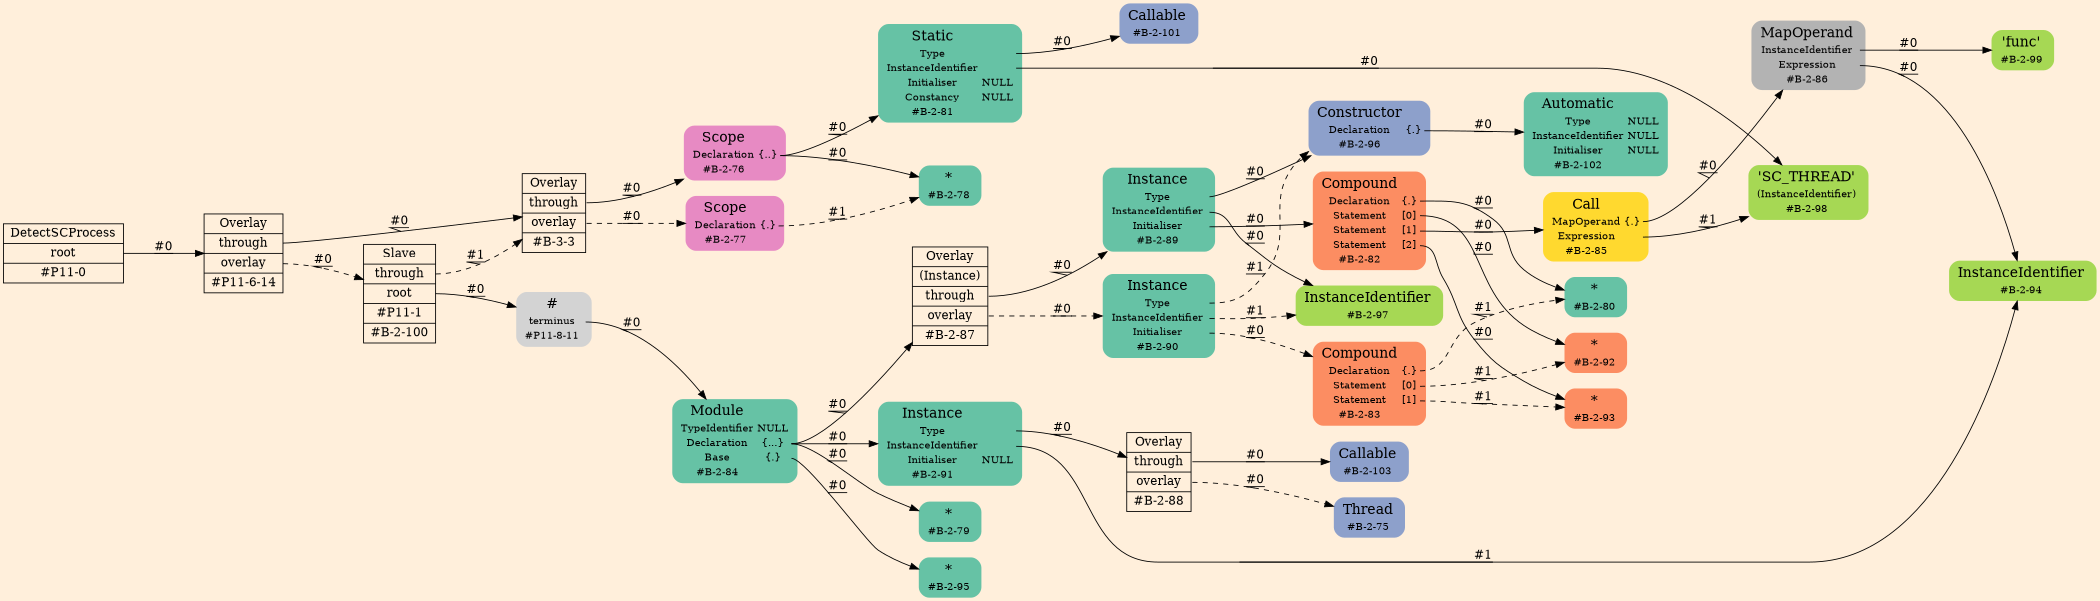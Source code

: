 digraph Inferno {
graph [
rankdir = "LR"
ranksep = 1.0
size = "14,20"
bgcolor = antiquewhite1
];
node [
];
"CR#P11-0" [
shape = "record"
fillcolor = "transparent"
label = "<fixed> DetectSCProcess | <port0> root | <port1> #P11-0"
style = "filled"
fontsize = "14"
fillcolor = antiquewhite1
];
"#P11-6-14" [
shape = "record"
label = "<fixed> Overlay | <port0> through | <port1> overlay | <port2> #P11-6-14"
style = "filled"
fontsize = "14"
fillcolor = antiquewhite1
];
"#B-3-3" [
shape = "record"
label = "<fixed> Overlay | <port0> through | <port1> overlay | <port2> #B-3-3"
style = "filled"
fontsize = "14"
fillcolor = antiquewhite1
];
"#B-2-76" [
shape = "plaintext"
fillcolor = "/set28/4"
label = <<TABLE BORDER="0" CELLBORDER="0" CELLSPACING="0">
 <TR>
  <TD><FONT POINT-SIZE="16.0">Scope</FONT></TD>
  <TD></TD>
 </TR>
 <TR>
  <TD>Declaration</TD>
  <TD PORT="port0">{..}</TD>
 </TR>
 <TR>
  <TD>#B-2-76</TD>
  <TD PORT="port1"></TD>
 </TR>
</TABLE>>
style = "rounded,filled"
fontsize = "12"
];
"#B-2-78" [
shape = "plaintext"
fillcolor = "/set28/1"
label = <<TABLE BORDER="0" CELLBORDER="0" CELLSPACING="0">
 <TR>
  <TD><FONT POINT-SIZE="16.0">*</FONT></TD>
  <TD></TD>
 </TR>
 <TR>
  <TD>#B-2-78</TD>
  <TD PORT="port0"></TD>
 </TR>
</TABLE>>
style = "rounded,filled"
fontsize = "12"
];
"#B-2-81" [
shape = "plaintext"
fillcolor = "/set28/1"
label = <<TABLE BORDER="0" CELLBORDER="0" CELLSPACING="0">
 <TR>
  <TD><FONT POINT-SIZE="16.0">Static</FONT></TD>
  <TD></TD>
 </TR>
 <TR>
  <TD>Type</TD>
  <TD PORT="port0"></TD>
 </TR>
 <TR>
  <TD>InstanceIdentifier</TD>
  <TD PORT="port1"></TD>
 </TR>
 <TR>
  <TD>Initialiser</TD>
  <TD PORT="port2">NULL</TD>
 </TR>
 <TR>
  <TD>Constancy</TD>
  <TD PORT="port3">NULL</TD>
 </TR>
 <TR>
  <TD>#B-2-81</TD>
  <TD PORT="port4"></TD>
 </TR>
</TABLE>>
style = "rounded,filled"
fontsize = "12"
];
"#B-2-101" [
shape = "plaintext"
fillcolor = "/set28/3"
label = <<TABLE BORDER="0" CELLBORDER="0" CELLSPACING="0">
 <TR>
  <TD><FONT POINT-SIZE="16.0">Callable</FONT></TD>
  <TD></TD>
 </TR>
 <TR>
  <TD>#B-2-101</TD>
  <TD PORT="port0"></TD>
 </TR>
</TABLE>>
style = "rounded,filled"
fontsize = "12"
];
"#B-2-98" [
shape = "plaintext"
fillcolor = "/set28/5"
label = <<TABLE BORDER="0" CELLBORDER="0" CELLSPACING="0">
 <TR>
  <TD><FONT POINT-SIZE="16.0">'SC_THREAD'</FONT></TD>
  <TD></TD>
 </TR>
 <TR>
  <TD>(InstanceIdentifier)</TD>
  <TD PORT="port0"></TD>
 </TR>
 <TR>
  <TD>#B-2-98</TD>
  <TD PORT="port1"></TD>
 </TR>
</TABLE>>
style = "rounded,filled"
fontsize = "12"
];
"#B-2-77" [
shape = "plaintext"
fillcolor = "/set28/4"
label = <<TABLE BORDER="0" CELLBORDER="0" CELLSPACING="0">
 <TR>
  <TD><FONT POINT-SIZE="16.0">Scope</FONT></TD>
  <TD></TD>
 </TR>
 <TR>
  <TD>Declaration</TD>
  <TD PORT="port0">{.}</TD>
 </TR>
 <TR>
  <TD>#B-2-77</TD>
  <TD PORT="port1"></TD>
 </TR>
</TABLE>>
style = "rounded,filled"
fontsize = "12"
];
"#B-2-100" [
shape = "record"
label = "<fixed> Slave | <port0> through | <port1> root | <port2> #P11-1 | <port3> #B-2-100"
style = "filled"
fontsize = "14"
fillcolor = antiquewhite1
];
"#P11-8-11" [
shape = "plaintext"
label = <<TABLE BORDER="0" CELLBORDER="0" CELLSPACING="0">
 <TR>
  <TD><FONT POINT-SIZE="16.0">#</FONT></TD>
  <TD></TD>
 </TR>
 <TR>
  <TD>terminus</TD>
  <TD PORT="port0"></TD>
 </TR>
 <TR>
  <TD>#P11-8-11</TD>
  <TD PORT="port1"></TD>
 </TR>
</TABLE>>
style = "rounded,filled"
fontsize = "12"
];
"#B-2-84" [
shape = "plaintext"
fillcolor = "/set28/1"
label = <<TABLE BORDER="0" CELLBORDER="0" CELLSPACING="0">
 <TR>
  <TD><FONT POINT-SIZE="16.0">Module</FONT></TD>
  <TD></TD>
 </TR>
 <TR>
  <TD>TypeIdentifier</TD>
  <TD PORT="port0">NULL</TD>
 </TR>
 <TR>
  <TD>Declaration</TD>
  <TD PORT="port1">{...}</TD>
 </TR>
 <TR>
  <TD>Base</TD>
  <TD PORT="port2">{.}</TD>
 </TR>
 <TR>
  <TD>#B-2-84</TD>
  <TD PORT="port3"></TD>
 </TR>
</TABLE>>
style = "rounded,filled"
fontsize = "12"
];
"#B-2-87" [
shape = "record"
fillcolor = "/set28/1"
label = "<fixed> Overlay | <port0> (Instance) | <port1> through | <port2> overlay | <port3> #B-2-87"
style = "filled"
fontsize = "14"
fillcolor = antiquewhite1
];
"#B-2-89" [
shape = "plaintext"
fillcolor = "/set28/1"
label = <<TABLE BORDER="0" CELLBORDER="0" CELLSPACING="0">
 <TR>
  <TD><FONT POINT-SIZE="16.0">Instance</FONT></TD>
  <TD></TD>
 </TR>
 <TR>
  <TD>Type</TD>
  <TD PORT="port0"></TD>
 </TR>
 <TR>
  <TD>InstanceIdentifier</TD>
  <TD PORT="port1"></TD>
 </TR>
 <TR>
  <TD>Initialiser</TD>
  <TD PORT="port2"></TD>
 </TR>
 <TR>
  <TD>#B-2-89</TD>
  <TD PORT="port3"></TD>
 </TR>
</TABLE>>
style = "rounded,filled"
fontsize = "12"
];
"#B-2-96" [
shape = "plaintext"
fillcolor = "/set28/3"
label = <<TABLE BORDER="0" CELLBORDER="0" CELLSPACING="0">
 <TR>
  <TD><FONT POINT-SIZE="16.0">Constructor</FONT></TD>
  <TD></TD>
 </TR>
 <TR>
  <TD>Declaration</TD>
  <TD PORT="port0">{.}</TD>
 </TR>
 <TR>
  <TD>#B-2-96</TD>
  <TD PORT="port1"></TD>
 </TR>
</TABLE>>
style = "rounded,filled"
fontsize = "12"
];
"#B-2-102" [
shape = "plaintext"
fillcolor = "/set28/1"
label = <<TABLE BORDER="0" CELLBORDER="0" CELLSPACING="0">
 <TR>
  <TD><FONT POINT-SIZE="16.0">Automatic</FONT></TD>
  <TD></TD>
 </TR>
 <TR>
  <TD>Type</TD>
  <TD PORT="port0">NULL</TD>
 </TR>
 <TR>
  <TD>InstanceIdentifier</TD>
  <TD PORT="port1">NULL</TD>
 </TR>
 <TR>
  <TD>Initialiser</TD>
  <TD PORT="port2">NULL</TD>
 </TR>
 <TR>
  <TD>#B-2-102</TD>
  <TD PORT="port3"></TD>
 </TR>
</TABLE>>
style = "rounded,filled"
fontsize = "12"
];
"#B-2-97" [
shape = "plaintext"
fillcolor = "/set28/5"
label = <<TABLE BORDER="0" CELLBORDER="0" CELLSPACING="0">
 <TR>
  <TD><FONT POINT-SIZE="16.0">InstanceIdentifier</FONT></TD>
  <TD></TD>
 </TR>
 <TR>
  <TD>#B-2-97</TD>
  <TD PORT="port0"></TD>
 </TR>
</TABLE>>
style = "rounded,filled"
fontsize = "12"
];
"#B-2-82" [
shape = "plaintext"
fillcolor = "/set28/2"
label = <<TABLE BORDER="0" CELLBORDER="0" CELLSPACING="0">
 <TR>
  <TD><FONT POINT-SIZE="16.0">Compound</FONT></TD>
  <TD></TD>
 </TR>
 <TR>
  <TD>Declaration</TD>
  <TD PORT="port0">{.}</TD>
 </TR>
 <TR>
  <TD>Statement</TD>
  <TD PORT="port1">[0]</TD>
 </TR>
 <TR>
  <TD>Statement</TD>
  <TD PORT="port2">[1]</TD>
 </TR>
 <TR>
  <TD>Statement</TD>
  <TD PORT="port3">[2]</TD>
 </TR>
 <TR>
  <TD>#B-2-82</TD>
  <TD PORT="port4"></TD>
 </TR>
</TABLE>>
style = "rounded,filled"
fontsize = "12"
];
"#B-2-80" [
shape = "plaintext"
fillcolor = "/set28/1"
label = <<TABLE BORDER="0" CELLBORDER="0" CELLSPACING="0">
 <TR>
  <TD><FONT POINT-SIZE="16.0">*</FONT></TD>
  <TD></TD>
 </TR>
 <TR>
  <TD>#B-2-80</TD>
  <TD PORT="port0"></TD>
 </TR>
</TABLE>>
style = "rounded,filled"
fontsize = "12"
];
"#B-2-92" [
shape = "plaintext"
fillcolor = "/set28/2"
label = <<TABLE BORDER="0" CELLBORDER="0" CELLSPACING="0">
 <TR>
  <TD><FONT POINT-SIZE="16.0">*</FONT></TD>
  <TD></TD>
 </TR>
 <TR>
  <TD>#B-2-92</TD>
  <TD PORT="port0"></TD>
 </TR>
</TABLE>>
style = "rounded,filled"
fontsize = "12"
];
"#B-2-85" [
shape = "plaintext"
fillcolor = "/set28/6"
label = <<TABLE BORDER="0" CELLBORDER="0" CELLSPACING="0">
 <TR>
  <TD><FONT POINT-SIZE="16.0">Call</FONT></TD>
  <TD></TD>
 </TR>
 <TR>
  <TD>MapOperand</TD>
  <TD PORT="port0">{.}</TD>
 </TR>
 <TR>
  <TD>Expression</TD>
  <TD PORT="port1"></TD>
 </TR>
 <TR>
  <TD>#B-2-85</TD>
  <TD PORT="port2"></TD>
 </TR>
</TABLE>>
style = "rounded,filled"
fontsize = "12"
];
"#B-2-86" [
shape = "plaintext"
fillcolor = "/set28/8"
label = <<TABLE BORDER="0" CELLBORDER="0" CELLSPACING="0">
 <TR>
  <TD><FONT POINT-SIZE="16.0">MapOperand</FONT></TD>
  <TD></TD>
 </TR>
 <TR>
  <TD>InstanceIdentifier</TD>
  <TD PORT="port0"></TD>
 </TR>
 <TR>
  <TD>Expression</TD>
  <TD PORT="port1"></TD>
 </TR>
 <TR>
  <TD>#B-2-86</TD>
  <TD PORT="port2"></TD>
 </TR>
</TABLE>>
style = "rounded,filled"
fontsize = "12"
];
"#B-2-99" [
shape = "plaintext"
fillcolor = "/set28/5"
label = <<TABLE BORDER="0" CELLBORDER="0" CELLSPACING="0">
 <TR>
  <TD><FONT POINT-SIZE="16.0">'func'</FONT></TD>
  <TD></TD>
 </TR>
 <TR>
  <TD>#B-2-99</TD>
  <TD PORT="port0"></TD>
 </TR>
</TABLE>>
style = "rounded,filled"
fontsize = "12"
];
"#B-2-94" [
shape = "plaintext"
fillcolor = "/set28/5"
label = <<TABLE BORDER="0" CELLBORDER="0" CELLSPACING="0">
 <TR>
  <TD><FONT POINT-SIZE="16.0">InstanceIdentifier</FONT></TD>
  <TD></TD>
 </TR>
 <TR>
  <TD>#B-2-94</TD>
  <TD PORT="port0"></TD>
 </TR>
</TABLE>>
style = "rounded,filled"
fontsize = "12"
];
"#B-2-93" [
shape = "plaintext"
fillcolor = "/set28/2"
label = <<TABLE BORDER="0" CELLBORDER="0" CELLSPACING="0">
 <TR>
  <TD><FONT POINT-SIZE="16.0">*</FONT></TD>
  <TD></TD>
 </TR>
 <TR>
  <TD>#B-2-93</TD>
  <TD PORT="port0"></TD>
 </TR>
</TABLE>>
style = "rounded,filled"
fontsize = "12"
];
"#B-2-90" [
shape = "plaintext"
fillcolor = "/set28/1"
label = <<TABLE BORDER="0" CELLBORDER="0" CELLSPACING="0">
 <TR>
  <TD><FONT POINT-SIZE="16.0">Instance</FONT></TD>
  <TD></TD>
 </TR>
 <TR>
  <TD>Type</TD>
  <TD PORT="port0"></TD>
 </TR>
 <TR>
  <TD>InstanceIdentifier</TD>
  <TD PORT="port1"></TD>
 </TR>
 <TR>
  <TD>Initialiser</TD>
  <TD PORT="port2"></TD>
 </TR>
 <TR>
  <TD>#B-2-90</TD>
  <TD PORT="port3"></TD>
 </TR>
</TABLE>>
style = "rounded,filled"
fontsize = "12"
];
"#B-2-83" [
shape = "plaintext"
fillcolor = "/set28/2"
label = <<TABLE BORDER="0" CELLBORDER="0" CELLSPACING="0">
 <TR>
  <TD><FONT POINT-SIZE="16.0">Compound</FONT></TD>
  <TD></TD>
 </TR>
 <TR>
  <TD>Declaration</TD>
  <TD PORT="port0">{.}</TD>
 </TR>
 <TR>
  <TD>Statement</TD>
  <TD PORT="port1">[0]</TD>
 </TR>
 <TR>
  <TD>Statement</TD>
  <TD PORT="port2">[1]</TD>
 </TR>
 <TR>
  <TD>#B-2-83</TD>
  <TD PORT="port3"></TD>
 </TR>
</TABLE>>
style = "rounded,filled"
fontsize = "12"
];
"#B-2-91" [
shape = "plaintext"
fillcolor = "/set28/1"
label = <<TABLE BORDER="0" CELLBORDER="0" CELLSPACING="0">
 <TR>
  <TD><FONT POINT-SIZE="16.0">Instance</FONT></TD>
  <TD></TD>
 </TR>
 <TR>
  <TD>Type</TD>
  <TD PORT="port0"></TD>
 </TR>
 <TR>
  <TD>InstanceIdentifier</TD>
  <TD PORT="port1"></TD>
 </TR>
 <TR>
  <TD>Initialiser</TD>
  <TD PORT="port2">NULL</TD>
 </TR>
 <TR>
  <TD>#B-2-91</TD>
  <TD PORT="port3"></TD>
 </TR>
</TABLE>>
style = "rounded,filled"
fontsize = "12"
];
"#B-2-88" [
shape = "record"
fillcolor = "/set28/3"
label = "<fixed> Overlay | <port0> through | <port1> overlay | <port2> #B-2-88"
style = "filled"
fontsize = "14"
fillcolor = antiquewhite1
];
"#B-2-103" [
shape = "plaintext"
fillcolor = "/set28/3"
label = <<TABLE BORDER="0" CELLBORDER="0" CELLSPACING="0">
 <TR>
  <TD><FONT POINT-SIZE="16.0">Callable</FONT></TD>
  <TD></TD>
 </TR>
 <TR>
  <TD>#B-2-103</TD>
  <TD PORT="port0"></TD>
 </TR>
</TABLE>>
style = "rounded,filled"
fontsize = "12"
];
"#B-2-75" [
shape = "plaintext"
fillcolor = "/set28/3"
label = <<TABLE BORDER="0" CELLBORDER="0" CELLSPACING="0">
 <TR>
  <TD><FONT POINT-SIZE="16.0">Thread</FONT></TD>
  <TD></TD>
 </TR>
 <TR>
  <TD>#B-2-75</TD>
  <TD PORT="port0"></TD>
 </TR>
</TABLE>>
style = "rounded,filled"
fontsize = "12"
];
"#B-2-79" [
shape = "plaintext"
fillcolor = "/set28/1"
label = <<TABLE BORDER="0" CELLBORDER="0" CELLSPACING="0">
 <TR>
  <TD><FONT POINT-SIZE="16.0">*</FONT></TD>
  <TD></TD>
 </TR>
 <TR>
  <TD>#B-2-79</TD>
  <TD PORT="port0"></TD>
 </TR>
</TABLE>>
style = "rounded,filled"
fontsize = "12"
];
"#B-2-95" [
shape = "plaintext"
fillcolor = "/set28/1"
label = <<TABLE BORDER="0" CELLBORDER="0" CELLSPACING="0">
 <TR>
  <TD><FONT POINT-SIZE="16.0">*</FONT></TD>
  <TD></TD>
 </TR>
 <TR>
  <TD>#B-2-95</TD>
  <TD PORT="port0"></TD>
 </TR>
</TABLE>>
style = "rounded,filled"
fontsize = "12"
];
"CR#P11-0":port0 -> "#P11-6-14" [style="solid"
label = "#0"
decorate = true
];
"#P11-6-14":port0 -> "#B-3-3" [style="solid"
label = "#0"
decorate = true
];
"#P11-6-14":port1 -> "#B-2-100" [style="dashed"
label = "#0"
decorate = true
];
"#B-3-3":port0 -> "#B-2-76" [style="solid"
label = "#0"
decorate = true
];
"#B-3-3":port1 -> "#B-2-77" [style="dashed"
label = "#0"
decorate = true
];
"#B-2-76":port0 -> "#B-2-78" [style="solid"
label = "#0"
decorate = true
];
"#B-2-76":port0 -> "#B-2-81" [style="solid"
label = "#0"
decorate = true
];
"#B-2-81":port0 -> "#B-2-101" [style="solid"
label = "#0"
decorate = true
];
"#B-2-81":port1 -> "#B-2-98" [style="solid"
label = "#0"
decorate = true
];
"#B-2-77":port0 -> "#B-2-78" [style="dashed"
label = "#1"
decorate = true
];
"#B-2-100":port0 -> "#B-3-3" [style="dashed"
label = "#1"
decorate = true
];
"#B-2-100":port1 -> "#P11-8-11" [style="solid"
label = "#0"
decorate = true
];
"#P11-8-11":port0 -> "#B-2-84" [style="solid"
label = "#0"
decorate = true
];
"#B-2-84":port1 -> "#B-2-87" [style="solid"
label = "#0"
decorate = true
];
"#B-2-84":port1 -> "#B-2-91" [style="solid"
label = "#0"
decorate = true
];
"#B-2-84":port1 -> "#B-2-79" [style="solid"
label = "#0"
decorate = true
];
"#B-2-84":port2 -> "#B-2-95" [style="solid"
label = "#0"
decorate = true
];
"#B-2-87":port1 -> "#B-2-89" [style="solid"
label = "#0"
decorate = true
];
"#B-2-87":port2 -> "#B-2-90" [style="dashed"
label = "#0"
decorate = true
];
"#B-2-89":port0 -> "#B-2-96" [style="solid"
label = "#0"
decorate = true
];
"#B-2-89":port1 -> "#B-2-97" [style="solid"
label = "#0"
decorate = true
];
"#B-2-89":port2 -> "#B-2-82" [style="solid"
label = "#0"
decorate = true
];
"#B-2-96":port0 -> "#B-2-102" [style="solid"
label = "#0"
decorate = true
];
"#B-2-82":port0 -> "#B-2-80" [style="solid"
label = "#0"
decorate = true
];
"#B-2-82":port1 -> "#B-2-92" [style="solid"
label = "#0"
decorate = true
];
"#B-2-82":port2 -> "#B-2-85" [style="solid"
label = "#0"
decorate = true
];
"#B-2-82":port3 -> "#B-2-93" [style="solid"
label = "#0"
decorate = true
];
"#B-2-85":port0 -> "#B-2-86" [style="solid"
label = "#0"
decorate = true
];
"#B-2-85":port1 -> "#B-2-98" [style="solid"
label = "#1"
decorate = true
];
"#B-2-86":port0 -> "#B-2-99" [style="solid"
label = "#0"
decorate = true
];
"#B-2-86":port1 -> "#B-2-94" [style="solid"
label = "#0"
decorate = true
];
"#B-2-90":port0 -> "#B-2-96" [style="dashed"
label = "#1"
decorate = true
];
"#B-2-90":port1 -> "#B-2-97" [style="dashed"
label = "#1"
decorate = true
];
"#B-2-90":port2 -> "#B-2-83" [style="dashed"
label = "#0"
decorate = true
];
"#B-2-83":port0 -> "#B-2-80" [style="dashed"
label = "#1"
decorate = true
];
"#B-2-83":port1 -> "#B-2-92" [style="dashed"
label = "#1"
decorate = true
];
"#B-2-83":port2 -> "#B-2-93" [style="dashed"
label = "#1"
decorate = true
];
"#B-2-91":port0 -> "#B-2-88" [style="solid"
label = "#0"
decorate = true
];
"#B-2-91":port1 -> "#B-2-94" [style="solid"
label = "#1"
decorate = true
];
"#B-2-88":port0 -> "#B-2-103" [style="solid"
label = "#0"
decorate = true
];
"#B-2-88":port1 -> "#B-2-75" [style="dashed"
label = "#0"
decorate = true
];
}
